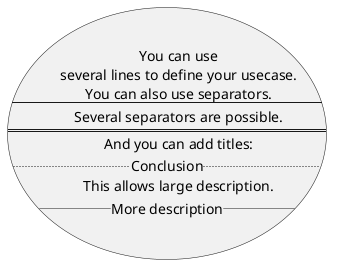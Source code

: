 '
'UseCase: Usecases description
'
'If you want to have description on several lines, you can use quotes.
'You can also use the following separators: -- .. == __. And you can put titles within the separators.
'
'--, ==, __,..
'--------------------------------------
'

@startuml
usecase UC1 as "You can use
several lines to define your usecase.
You can also use separators.
--
Several separators are possible.
==
And you can add titles:
..Conclusion..
This allows large description.
__More description__
"
@enduml